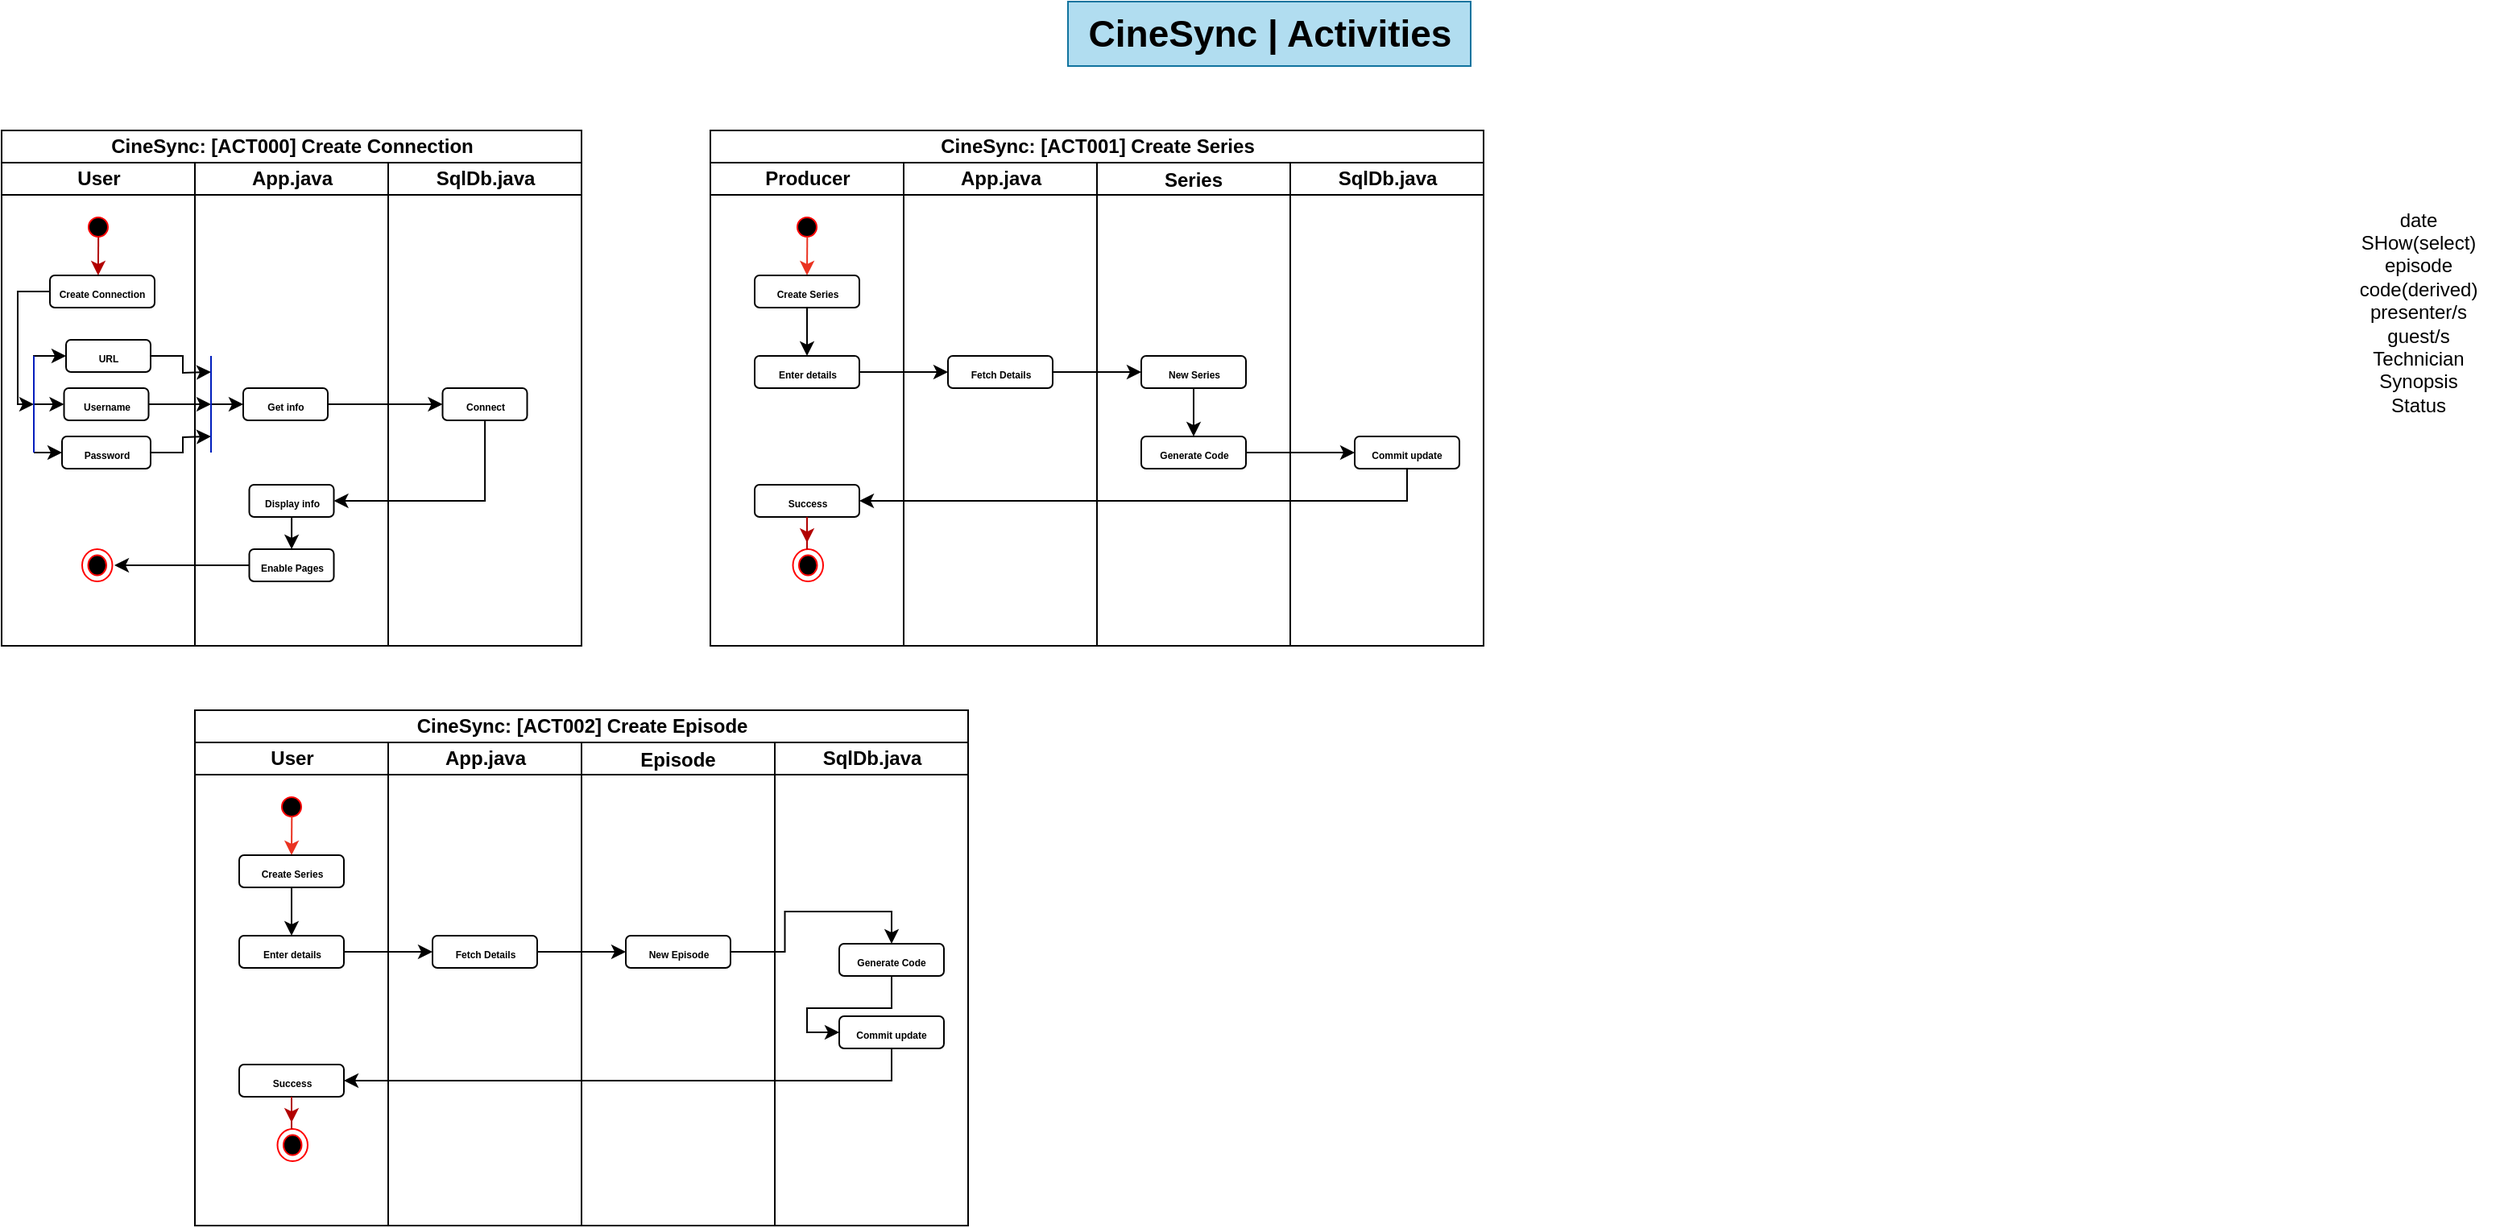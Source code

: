 <mxfile version="24.0.4" type="device" pages="3">
  <diagram name="Activities" id="UIfVNitclT8w5YAYvRgY">
    <mxGraphModel dx="875" dy="558" grid="1" gridSize="10" guides="1" tooltips="1" connect="1" arrows="1" fold="1" page="1" pageScale="1" pageWidth="1654" pageHeight="1169" math="0" shadow="0">
      <root>
        <mxCell id="0" />
        <mxCell id="1" parent="0" />
        <mxCell id="S3gtQ3fTsYC6B1I4pudv-4" value="CineSync: [ACT000] Create Connection" style="swimlane;childLayout=stackLayout;resizeParent=1;resizeParentMax=0;startSize=20;html=1;" vertex="1" parent="1">
          <mxGeometry x="40.0" y="80" width="360" height="320" as="geometry" />
        </mxCell>
        <mxCell id="S3gtQ3fTsYC6B1I4pudv-5" value="User" style="swimlane;startSize=20;html=1;" vertex="1" parent="S3gtQ3fTsYC6B1I4pudv-4">
          <mxGeometry y="20" width="120" height="300" as="geometry" />
        </mxCell>
        <mxCell id="S3gtQ3fTsYC6B1I4pudv-23" style="edgeStyle=orthogonalEdgeStyle;rounded=0;orthogonalLoop=1;jettySize=auto;html=1;entryX=0.5;entryY=0;entryDx=0;entryDy=0;exitX=0.549;exitY=0.776;exitDx=0;exitDy=0;exitPerimeter=0;fillColor=#e51400;strokeColor=#B20000;" edge="1" parent="S3gtQ3fTsYC6B1I4pudv-5">
          <mxGeometry relative="1" as="geometry">
            <mxPoint x="60.09" y="45.52" as="sourcePoint" />
            <mxPoint x="59.94" y="70" as="targetPoint" />
          </mxGeometry>
        </mxCell>
        <mxCell id="S3gtQ3fTsYC6B1I4pudv-8" value="" style="ellipse;html=1;shape=startState;fillColor=#000000;strokeColor=#ff0000;" vertex="1" parent="S3gtQ3fTsYC6B1I4pudv-5">
          <mxGeometry x="50" y="30" width="20" height="20" as="geometry" />
        </mxCell>
        <mxCell id="S3gtQ3fTsYC6B1I4pudv-19" style="edgeStyle=orthogonalEdgeStyle;rounded=0;orthogonalLoop=1;jettySize=auto;html=1;" edge="1" parent="S3gtQ3fTsYC6B1I4pudv-5" source="S3gtQ3fTsYC6B1I4pudv-11">
          <mxGeometry relative="1" as="geometry">
            <mxPoint x="20.0" y="150" as="targetPoint" />
            <Array as="points">
              <mxPoint x="10" y="80" />
              <mxPoint x="10" y="150" />
            </Array>
          </mxGeometry>
        </mxCell>
        <mxCell id="S3gtQ3fTsYC6B1I4pudv-11" value="&lt;font size=&quot;1&quot; style=&quot;&quot;&gt;&lt;b style=&quot;font-size: 6px;&quot;&gt;Create Connection&lt;/b&gt;&lt;/font&gt;" style="rounded=1;whiteSpace=wrap;html=1;" vertex="1" parent="S3gtQ3fTsYC6B1I4pudv-5">
          <mxGeometry x="30" y="70" width="65" height="20" as="geometry" />
        </mxCell>
        <mxCell id="S3gtQ3fTsYC6B1I4pudv-20" style="edgeStyle=orthogonalEdgeStyle;rounded=0;orthogonalLoop=1;jettySize=auto;html=1;startArrow=classic;startFill=1;endArrow=none;endFill=0;" edge="1" parent="S3gtQ3fTsYC6B1I4pudv-5" source="S3gtQ3fTsYC6B1I4pudv-12">
          <mxGeometry relative="1" as="geometry">
            <mxPoint x="20.0" y="140" as="targetPoint" />
          </mxGeometry>
        </mxCell>
        <mxCell id="S3gtQ3fTsYC6B1I4pudv-49" style="edgeStyle=orthogonalEdgeStyle;rounded=0;orthogonalLoop=1;jettySize=auto;html=1;" edge="1" parent="S3gtQ3fTsYC6B1I4pudv-5" source="S3gtQ3fTsYC6B1I4pudv-12">
          <mxGeometry relative="1" as="geometry">
            <mxPoint x="130.0" y="130" as="targetPoint" />
          </mxGeometry>
        </mxCell>
        <mxCell id="S3gtQ3fTsYC6B1I4pudv-12" value="&lt;font size=&quot;1&quot; style=&quot;&quot;&gt;&lt;b style=&quot;font-size: 6px;&quot;&gt;URL&lt;/b&gt;&lt;/font&gt;" style="rounded=1;whiteSpace=wrap;html=1;" vertex="1" parent="S3gtQ3fTsYC6B1I4pudv-5">
          <mxGeometry x="40" y="110" width="52.5" height="20" as="geometry" />
        </mxCell>
        <mxCell id="S3gtQ3fTsYC6B1I4pudv-21" style="edgeStyle=orthogonalEdgeStyle;rounded=0;orthogonalLoop=1;jettySize=auto;html=1;startArrow=classic;startFill=1;endArrow=none;endFill=0;" edge="1" parent="S3gtQ3fTsYC6B1I4pudv-5" source="S3gtQ3fTsYC6B1I4pudv-13">
          <mxGeometry relative="1" as="geometry">
            <mxPoint x="20.0" y="150" as="targetPoint" />
            <Array as="points">
              <mxPoint x="20" y="150" />
              <mxPoint x="20" y="150" />
            </Array>
          </mxGeometry>
        </mxCell>
        <mxCell id="S3gtQ3fTsYC6B1I4pudv-50" style="edgeStyle=orthogonalEdgeStyle;rounded=0;orthogonalLoop=1;jettySize=auto;html=1;" edge="1" parent="S3gtQ3fTsYC6B1I4pudv-5" source="S3gtQ3fTsYC6B1I4pudv-13">
          <mxGeometry relative="1" as="geometry">
            <mxPoint x="130.0" y="150" as="targetPoint" />
          </mxGeometry>
        </mxCell>
        <mxCell id="S3gtQ3fTsYC6B1I4pudv-13" value="&lt;font size=&quot;1&quot; style=&quot;&quot;&gt;&lt;b style=&quot;font-size: 6px;&quot;&gt;Username&lt;/b&gt;&lt;/font&gt;" style="rounded=1;whiteSpace=wrap;html=1;" vertex="1" parent="S3gtQ3fTsYC6B1I4pudv-5">
          <mxGeometry x="38.75" y="140" width="52.5" height="20" as="geometry" />
        </mxCell>
        <mxCell id="S3gtQ3fTsYC6B1I4pudv-22" style="edgeStyle=orthogonalEdgeStyle;rounded=0;orthogonalLoop=1;jettySize=auto;html=1;startArrow=classic;startFill=1;endArrow=none;endFill=0;" edge="1" parent="S3gtQ3fTsYC6B1I4pudv-5" source="S3gtQ3fTsYC6B1I4pudv-14">
          <mxGeometry relative="1" as="geometry">
            <mxPoint x="20.0" y="180" as="targetPoint" />
            <Array as="points">
              <mxPoint x="20" y="180" />
              <mxPoint x="20" y="180" />
            </Array>
          </mxGeometry>
        </mxCell>
        <mxCell id="S3gtQ3fTsYC6B1I4pudv-51" style="edgeStyle=orthogonalEdgeStyle;rounded=0;orthogonalLoop=1;jettySize=auto;html=1;" edge="1" parent="S3gtQ3fTsYC6B1I4pudv-5" source="S3gtQ3fTsYC6B1I4pudv-14">
          <mxGeometry relative="1" as="geometry">
            <mxPoint x="130.0" y="170" as="targetPoint" />
          </mxGeometry>
        </mxCell>
        <mxCell id="S3gtQ3fTsYC6B1I4pudv-14" value="&lt;font size=&quot;1&quot; style=&quot;&quot;&gt;&lt;b style=&quot;font-size: 6px;&quot;&gt;Password&lt;/b&gt;&lt;/font&gt;" style="rounded=1;whiteSpace=wrap;html=1;" vertex="1" parent="S3gtQ3fTsYC6B1I4pudv-5">
          <mxGeometry x="37.5" y="170" width="55" height="20" as="geometry" />
        </mxCell>
        <mxCell id="S3gtQ3fTsYC6B1I4pudv-17" value="" style="endArrow=none;html=1;rounded=0;fillColor=#0050ef;strokeColor=#001DBC;" edge="1" parent="S3gtQ3fTsYC6B1I4pudv-5">
          <mxGeometry width="50" height="50" relative="1" as="geometry">
            <mxPoint x="20.0" y="180" as="sourcePoint" />
            <mxPoint x="20.0" y="120" as="targetPoint" />
          </mxGeometry>
        </mxCell>
        <mxCell id="S3gtQ3fTsYC6B1I4pudv-36" value="" style="ellipse;html=1;shape=endState;fillColor=#000000;strokeColor=#ff0000;" vertex="1" parent="S3gtQ3fTsYC6B1I4pudv-5">
          <mxGeometry x="50" y="240" width="18.75" height="20" as="geometry" />
        </mxCell>
        <mxCell id="S3gtQ3fTsYC6B1I4pudv-6" value="App.java" style="swimlane;startSize=20;html=1;" vertex="1" parent="S3gtQ3fTsYC6B1I4pudv-4">
          <mxGeometry x="120" y="20" width="120" height="300" as="geometry" />
        </mxCell>
        <mxCell id="S3gtQ3fTsYC6B1I4pudv-52" style="edgeStyle=orthogonalEdgeStyle;rounded=0;orthogonalLoop=1;jettySize=auto;html=1;endArrow=none;endFill=0;startArrow=classic;startFill=1;" edge="1" parent="S3gtQ3fTsYC6B1I4pudv-6" source="S3gtQ3fTsYC6B1I4pudv-24">
          <mxGeometry relative="1" as="geometry">
            <mxPoint x="20.0" y="150" as="targetPoint" />
          </mxGeometry>
        </mxCell>
        <mxCell id="S3gtQ3fTsYC6B1I4pudv-24" value="&lt;font size=&quot;1&quot; style=&quot;&quot;&gt;&lt;b style=&quot;font-size: 6px;&quot;&gt;Get info&lt;/b&gt;&lt;/font&gt;" style="rounded=1;whiteSpace=wrap;html=1;" vertex="1" parent="S3gtQ3fTsYC6B1I4pudv-6">
          <mxGeometry x="30" y="140" width="52.5" height="20" as="geometry" />
        </mxCell>
        <mxCell id="S3gtQ3fTsYC6B1I4pudv-41" style="edgeStyle=orthogonalEdgeStyle;rounded=0;orthogonalLoop=1;jettySize=auto;html=1;entryX=0.5;entryY=0;entryDx=0;entryDy=0;" edge="1" parent="S3gtQ3fTsYC6B1I4pudv-6" source="S3gtQ3fTsYC6B1I4pudv-34" target="S3gtQ3fTsYC6B1I4pudv-35">
          <mxGeometry relative="1" as="geometry" />
        </mxCell>
        <mxCell id="S3gtQ3fTsYC6B1I4pudv-34" value="&lt;span style=&quot;font-size: 6px;&quot;&gt;&lt;b&gt;Display info&lt;/b&gt;&lt;/span&gt;" style="rounded=1;whiteSpace=wrap;html=1;" vertex="1" parent="S3gtQ3fTsYC6B1I4pudv-6">
          <mxGeometry x="33.75" y="200" width="52.5" height="20" as="geometry" />
        </mxCell>
        <mxCell id="S3gtQ3fTsYC6B1I4pudv-37" style="edgeStyle=orthogonalEdgeStyle;rounded=0;orthogonalLoop=1;jettySize=auto;html=1;" edge="1" parent="S3gtQ3fTsYC6B1I4pudv-6" source="S3gtQ3fTsYC6B1I4pudv-35">
          <mxGeometry relative="1" as="geometry">
            <mxPoint x="-50.0" y="250" as="targetPoint" />
          </mxGeometry>
        </mxCell>
        <mxCell id="S3gtQ3fTsYC6B1I4pudv-35" value="&lt;span style=&quot;font-size: 6px;&quot;&gt;&lt;b&gt;Enable Pages&lt;/b&gt;&lt;/span&gt;" style="rounded=1;whiteSpace=wrap;html=1;" vertex="1" parent="S3gtQ3fTsYC6B1I4pudv-6">
          <mxGeometry x="33.75" y="240" width="52.5" height="20" as="geometry" />
        </mxCell>
        <mxCell id="S3gtQ3fTsYC6B1I4pudv-18" value="" style="endArrow=none;html=1;rounded=0;fillColor=#0050ef;strokeColor=#001DBC;" edge="1" parent="S3gtQ3fTsYC6B1I4pudv-6">
          <mxGeometry width="50" height="50" relative="1" as="geometry">
            <mxPoint x="10.0" y="180" as="sourcePoint" />
            <mxPoint x="10.0" y="120" as="targetPoint" />
          </mxGeometry>
        </mxCell>
        <mxCell id="S3gtQ3fTsYC6B1I4pudv-7" value="SqlDb.java" style="swimlane;startSize=20;html=1;" vertex="1" parent="S3gtQ3fTsYC6B1I4pudv-4">
          <mxGeometry x="240" y="20" width="120" height="300" as="geometry">
            <mxRectangle x="240" y="20" width="40" height="280" as="alternateBounds" />
          </mxGeometry>
        </mxCell>
        <mxCell id="S3gtQ3fTsYC6B1I4pudv-25" value="&lt;font size=&quot;1&quot; style=&quot;&quot;&gt;&lt;b style=&quot;font-size: 6px;&quot;&gt;Connect&lt;/b&gt;&lt;/font&gt;" style="rounded=1;whiteSpace=wrap;html=1;" vertex="1" parent="S3gtQ3fTsYC6B1I4pudv-7">
          <mxGeometry x="33.75" y="140" width="52.5" height="20" as="geometry" />
        </mxCell>
        <mxCell id="S3gtQ3fTsYC6B1I4pudv-39" style="edgeStyle=orthogonalEdgeStyle;rounded=0;orthogonalLoop=1;jettySize=auto;html=1;" edge="1" parent="S3gtQ3fTsYC6B1I4pudv-4" source="S3gtQ3fTsYC6B1I4pudv-24" target="S3gtQ3fTsYC6B1I4pudv-25">
          <mxGeometry relative="1" as="geometry" />
        </mxCell>
        <mxCell id="S3gtQ3fTsYC6B1I4pudv-40" style="edgeStyle=orthogonalEdgeStyle;rounded=0;orthogonalLoop=1;jettySize=auto;html=1;entryX=1;entryY=0.5;entryDx=0;entryDy=0;" edge="1" parent="S3gtQ3fTsYC6B1I4pudv-4" source="S3gtQ3fTsYC6B1I4pudv-25" target="S3gtQ3fTsYC6B1I4pudv-34">
          <mxGeometry relative="1" as="geometry">
            <Array as="points">
              <mxPoint x="300" y="230" />
            </Array>
          </mxGeometry>
        </mxCell>
        <mxCell id="S3gtQ3fTsYC6B1I4pudv-53" value="&lt;b&gt;&lt;font face=&quot;Helvetica&quot; style=&quot;font-size: 23px;&quot;&gt;CineSync | Activities&lt;/font&gt;&lt;/b&gt;" style="text;html=1;align=center;verticalAlign=middle;resizable=0;points=[];autosize=1;strokeColor=#10739e;fillColor=#b1ddf0;" vertex="1" parent="1">
          <mxGeometry x="702" width="250" height="40" as="geometry" />
        </mxCell>
        <mxCell id="S3gtQ3fTsYC6B1I4pudv-54" value="date&lt;div&gt;SHow(select)&lt;/div&gt;&lt;div&gt;episode&lt;/div&gt;&lt;div&gt;code(derived)&lt;/div&gt;&lt;div&gt;presenter/s&lt;/div&gt;&lt;div&gt;guest/s&lt;/div&gt;&lt;div&gt;Technician&lt;/div&gt;&lt;div&gt;Synopsis&lt;/div&gt;&lt;div&gt;Status&lt;/div&gt;&lt;div&gt;&lt;br&gt;&lt;/div&gt;" style="text;html=1;align=center;verticalAlign=middle;resizable=0;points=[];autosize=1;strokeColor=none;fillColor=none;" vertex="1" parent="1">
          <mxGeometry x="1490" y="120" width="100" height="160" as="geometry" />
        </mxCell>
        <mxCell id="S3gtQ3fTsYC6B1I4pudv-55" value="CineSync: [ACT001] Create Series" style="swimlane;childLayout=stackLayout;resizeParent=1;resizeParentMax=0;startSize=20;html=1;" vertex="1" parent="1">
          <mxGeometry x="480.0" y="80" width="480" height="320" as="geometry" />
        </mxCell>
        <mxCell id="S3gtQ3fTsYC6B1I4pudv-56" value="Producer" style="swimlane;startSize=20;html=1;" vertex="1" parent="S3gtQ3fTsYC6B1I4pudv-55">
          <mxGeometry y="20" width="120" height="300" as="geometry" />
        </mxCell>
        <mxCell id="S3gtQ3fTsYC6B1I4pudv-59" value="" style="ellipse;html=1;shape=startState;fillColor=#000000;strokeColor=#ff0000;" vertex="1" parent="S3gtQ3fTsYC6B1I4pudv-56">
          <mxGeometry x="50" y="30" width="20" height="20" as="geometry" />
        </mxCell>
        <mxCell id="S3gtQ3fTsYC6B1I4pudv-60" style="edgeStyle=orthogonalEdgeStyle;rounded=0;orthogonalLoop=1;jettySize=auto;html=1;entryX=0.5;entryY=0;entryDx=0;entryDy=0;fillColor=#e51400;strokeColor=#ea3322;exitX=0.508;exitY=0.795;exitDx=0;exitDy=0;exitPerimeter=0;" edge="1" parent="S3gtQ3fTsYC6B1I4pudv-56" source="S3gtQ3fTsYC6B1I4pudv-59" target="S3gtQ3fTsYC6B1I4pudv-61">
          <mxGeometry relative="1" as="geometry">
            <mxPoint x="60.0" y="50" as="sourcePoint" />
            <mxPoint x="59.9" y="64.48" as="targetPoint" />
          </mxGeometry>
        </mxCell>
        <mxCell id="S3gtQ3fTsYC6B1I4pudv-68" style="edgeStyle=orthogonalEdgeStyle;rounded=0;orthogonalLoop=1;jettySize=auto;html=1;entryX=0.5;entryY=0;entryDx=0;entryDy=0;" edge="1" parent="S3gtQ3fTsYC6B1I4pudv-56" source="S3gtQ3fTsYC6B1I4pudv-61" target="S3gtQ3fTsYC6B1I4pudv-62">
          <mxGeometry relative="1" as="geometry" />
        </mxCell>
        <mxCell id="S3gtQ3fTsYC6B1I4pudv-61" value="&lt;font size=&quot;1&quot; style=&quot;&quot;&gt;&lt;b style=&quot;font-size: 6px;&quot;&gt;Create Series&lt;/b&gt;&lt;/font&gt;" style="rounded=1;whiteSpace=wrap;html=1;" vertex="1" parent="S3gtQ3fTsYC6B1I4pudv-56">
          <mxGeometry x="27.5" y="70" width="65" height="20" as="geometry" />
        </mxCell>
        <mxCell id="S3gtQ3fTsYC6B1I4pudv-62" value="&lt;font size=&quot;1&quot; style=&quot;&quot;&gt;&lt;b style=&quot;font-size: 6px;&quot;&gt;Enter details&lt;/b&gt;&lt;/font&gt;" style="rounded=1;whiteSpace=wrap;html=1;" vertex="1" parent="S3gtQ3fTsYC6B1I4pudv-56">
          <mxGeometry x="27.5" y="120" width="65" height="20" as="geometry" />
        </mxCell>
        <mxCell id="S3gtQ3fTsYC6B1I4pudv-66" value="&lt;font size=&quot;1&quot; style=&quot;&quot;&gt;&lt;b style=&quot;font-size: 6px;&quot;&gt;Success&lt;/b&gt;&lt;/font&gt;" style="rounded=1;whiteSpace=wrap;html=1;" vertex="1" parent="S3gtQ3fTsYC6B1I4pudv-56">
          <mxGeometry x="27.5" y="200" width="65" height="20" as="geometry" />
        </mxCell>
        <mxCell id="S3gtQ3fTsYC6B1I4pudv-67" value="" style="ellipse;html=1;shape=endState;fillColor=#000000;strokeColor=#ff0000;" vertex="1" parent="S3gtQ3fTsYC6B1I4pudv-56">
          <mxGeometry x="51.25" y="240" width="18.75" height="20" as="geometry" />
        </mxCell>
        <mxCell id="S3gtQ3fTsYC6B1I4pudv-73" style="edgeStyle=orthogonalEdgeStyle;rounded=0;orthogonalLoop=1;jettySize=auto;html=1;entryX=0.467;entryY=-0.197;entryDx=0;entryDy=0;entryPerimeter=0;fillColor=#e51400;strokeColor=#B20000;" edge="1" parent="S3gtQ3fTsYC6B1I4pudv-56" source="S3gtQ3fTsYC6B1I4pudv-66" target="S3gtQ3fTsYC6B1I4pudv-67">
          <mxGeometry relative="1" as="geometry" />
        </mxCell>
        <mxCell id="S3gtQ3fTsYC6B1I4pudv-57" value="App.java" style="swimlane;startSize=20;html=1;" vertex="1" parent="S3gtQ3fTsYC6B1I4pudv-55">
          <mxGeometry x="120" y="20" width="120" height="300" as="geometry" />
        </mxCell>
        <mxCell id="S3gtQ3fTsYC6B1I4pudv-63" value="&lt;font size=&quot;1&quot; style=&quot;&quot;&gt;&lt;b style=&quot;font-size: 6px;&quot;&gt;Fetch Details&lt;/b&gt;&lt;/font&gt;" style="rounded=1;whiteSpace=wrap;html=1;" vertex="1" parent="S3gtQ3fTsYC6B1I4pudv-57">
          <mxGeometry x="27.5" y="120" width="65" height="20" as="geometry" />
        </mxCell>
        <mxCell id="S3gtQ3fTsYC6B1I4pudv-96" value="Series" style="swimlane;startSize=20;" vertex="1" parent="S3gtQ3fTsYC6B1I4pudv-55">
          <mxGeometry x="240" y="20" width="120" height="300" as="geometry" />
        </mxCell>
        <mxCell id="S3gtQ3fTsYC6B1I4pudv-101" style="edgeStyle=orthogonalEdgeStyle;rounded=0;orthogonalLoop=1;jettySize=auto;html=1;entryX=0.5;entryY=0;entryDx=0;entryDy=0;" edge="1" parent="S3gtQ3fTsYC6B1I4pudv-96" source="S3gtQ3fTsYC6B1I4pudv-64" target="S3gtQ3fTsYC6B1I4pudv-99">
          <mxGeometry relative="1" as="geometry" />
        </mxCell>
        <mxCell id="S3gtQ3fTsYC6B1I4pudv-64" value="&lt;span style=&quot;font-size: 6px;&quot;&gt;&lt;b&gt;New Series&lt;/b&gt;&lt;/span&gt;" style="rounded=1;whiteSpace=wrap;html=1;" vertex="1" parent="S3gtQ3fTsYC6B1I4pudv-96">
          <mxGeometry x="27.5" y="120" width="65" height="20" as="geometry" />
        </mxCell>
        <mxCell id="S3gtQ3fTsYC6B1I4pudv-99" value="&lt;span style=&quot;font-size: 6px;&quot;&gt;&lt;b&gt;Generate Code&lt;/b&gt;&lt;/span&gt;" style="rounded=1;whiteSpace=wrap;html=1;" vertex="1" parent="S3gtQ3fTsYC6B1I4pudv-96">
          <mxGeometry x="27.5" y="170" width="65" height="20" as="geometry" />
        </mxCell>
        <mxCell id="S3gtQ3fTsYC6B1I4pudv-58" value="SqlDb.java" style="swimlane;startSize=20;html=1;" vertex="1" parent="S3gtQ3fTsYC6B1I4pudv-55">
          <mxGeometry x="360" y="20" width="120" height="300" as="geometry" />
        </mxCell>
        <mxCell id="S3gtQ3fTsYC6B1I4pudv-65" value="&lt;font size=&quot;1&quot; style=&quot;&quot;&gt;&lt;b style=&quot;font-size: 6px;&quot;&gt;Commit update&lt;/b&gt;&lt;/font&gt;" style="rounded=1;whiteSpace=wrap;html=1;" vertex="1" parent="S3gtQ3fTsYC6B1I4pudv-58">
          <mxGeometry x="40" y="170" width="65" height="20" as="geometry" />
        </mxCell>
        <mxCell id="S3gtQ3fTsYC6B1I4pudv-69" style="edgeStyle=orthogonalEdgeStyle;rounded=0;orthogonalLoop=1;jettySize=auto;html=1;entryX=0;entryY=0.5;entryDx=0;entryDy=0;" edge="1" parent="S3gtQ3fTsYC6B1I4pudv-55" source="S3gtQ3fTsYC6B1I4pudv-62" target="S3gtQ3fTsYC6B1I4pudv-63">
          <mxGeometry relative="1" as="geometry" />
        </mxCell>
        <mxCell id="S3gtQ3fTsYC6B1I4pudv-100" style="edgeStyle=orthogonalEdgeStyle;rounded=0;orthogonalLoop=1;jettySize=auto;html=1;entryX=0;entryY=0.5;entryDx=0;entryDy=0;" edge="1" parent="S3gtQ3fTsYC6B1I4pudv-55" source="S3gtQ3fTsYC6B1I4pudv-63" target="S3gtQ3fTsYC6B1I4pudv-64">
          <mxGeometry relative="1" as="geometry" />
        </mxCell>
        <mxCell id="S3gtQ3fTsYC6B1I4pudv-102" style="edgeStyle=orthogonalEdgeStyle;rounded=0;orthogonalLoop=1;jettySize=auto;html=1;entryX=0;entryY=0.5;entryDx=0;entryDy=0;" edge="1" parent="S3gtQ3fTsYC6B1I4pudv-55" source="S3gtQ3fTsYC6B1I4pudv-99" target="S3gtQ3fTsYC6B1I4pudv-65">
          <mxGeometry relative="1" as="geometry" />
        </mxCell>
        <mxCell id="S3gtQ3fTsYC6B1I4pudv-103" style="edgeStyle=orthogonalEdgeStyle;rounded=0;orthogonalLoop=1;jettySize=auto;html=1;entryX=1;entryY=0.5;entryDx=0;entryDy=0;" edge="1" parent="S3gtQ3fTsYC6B1I4pudv-55" source="S3gtQ3fTsYC6B1I4pudv-65" target="S3gtQ3fTsYC6B1I4pudv-66">
          <mxGeometry relative="1" as="geometry">
            <Array as="points">
              <mxPoint x="432" y="230" />
            </Array>
          </mxGeometry>
        </mxCell>
        <mxCell id="S3gtQ3fTsYC6B1I4pudv-104" value="CineSync: [ACT002] Create Episode" style="swimlane;childLayout=stackLayout;resizeParent=1;resizeParentMax=0;startSize=20;html=1;" vertex="1" parent="1">
          <mxGeometry x="160.0" y="440" width="480" height="320" as="geometry" />
        </mxCell>
        <mxCell id="S3gtQ3fTsYC6B1I4pudv-105" value="User" style="swimlane;startSize=20;html=1;" vertex="1" parent="S3gtQ3fTsYC6B1I4pudv-104">
          <mxGeometry y="20" width="120" height="300" as="geometry" />
        </mxCell>
        <mxCell id="S3gtQ3fTsYC6B1I4pudv-106" value="" style="ellipse;html=1;shape=startState;fillColor=#000000;strokeColor=#ff0000;" vertex="1" parent="S3gtQ3fTsYC6B1I4pudv-105">
          <mxGeometry x="50" y="30" width="20" height="20" as="geometry" />
        </mxCell>
        <mxCell id="S3gtQ3fTsYC6B1I4pudv-107" style="edgeStyle=orthogonalEdgeStyle;rounded=0;orthogonalLoop=1;jettySize=auto;html=1;entryX=0.5;entryY=0;entryDx=0;entryDy=0;fillColor=#e51400;strokeColor=#ea3322;exitX=0.508;exitY=0.795;exitDx=0;exitDy=0;exitPerimeter=0;" edge="1" parent="S3gtQ3fTsYC6B1I4pudv-105" source="S3gtQ3fTsYC6B1I4pudv-106" target="S3gtQ3fTsYC6B1I4pudv-109">
          <mxGeometry relative="1" as="geometry">
            <mxPoint x="60.0" y="50" as="sourcePoint" />
            <mxPoint x="59.9" y="64.48" as="targetPoint" />
          </mxGeometry>
        </mxCell>
        <mxCell id="S3gtQ3fTsYC6B1I4pudv-108" style="edgeStyle=orthogonalEdgeStyle;rounded=0;orthogonalLoop=1;jettySize=auto;html=1;entryX=0.5;entryY=0;entryDx=0;entryDy=0;" edge="1" parent="S3gtQ3fTsYC6B1I4pudv-105" source="S3gtQ3fTsYC6B1I4pudv-109" target="S3gtQ3fTsYC6B1I4pudv-110">
          <mxGeometry relative="1" as="geometry" />
        </mxCell>
        <mxCell id="S3gtQ3fTsYC6B1I4pudv-109" value="&lt;font size=&quot;1&quot; style=&quot;&quot;&gt;&lt;b style=&quot;font-size: 6px;&quot;&gt;Create Series&lt;/b&gt;&lt;/font&gt;" style="rounded=1;whiteSpace=wrap;html=1;" vertex="1" parent="S3gtQ3fTsYC6B1I4pudv-105">
          <mxGeometry x="27.5" y="70" width="65" height="20" as="geometry" />
        </mxCell>
        <mxCell id="S3gtQ3fTsYC6B1I4pudv-110" value="&lt;font size=&quot;1&quot; style=&quot;&quot;&gt;&lt;b style=&quot;font-size: 6px;&quot;&gt;Enter details&lt;/b&gt;&lt;/font&gt;" style="rounded=1;whiteSpace=wrap;html=1;" vertex="1" parent="S3gtQ3fTsYC6B1I4pudv-105">
          <mxGeometry x="27.5" y="120" width="65" height="20" as="geometry" />
        </mxCell>
        <mxCell id="S3gtQ3fTsYC6B1I4pudv-111" value="&lt;font size=&quot;1&quot; style=&quot;&quot;&gt;&lt;b style=&quot;font-size: 6px;&quot;&gt;Success&lt;/b&gt;&lt;/font&gt;" style="rounded=1;whiteSpace=wrap;html=1;" vertex="1" parent="S3gtQ3fTsYC6B1I4pudv-105">
          <mxGeometry x="27.5" y="200" width="65" height="20" as="geometry" />
        </mxCell>
        <mxCell id="S3gtQ3fTsYC6B1I4pudv-112" value="" style="ellipse;html=1;shape=endState;fillColor=#000000;strokeColor=#ff0000;" vertex="1" parent="S3gtQ3fTsYC6B1I4pudv-105">
          <mxGeometry x="51.25" y="240" width="18.75" height="20" as="geometry" />
        </mxCell>
        <mxCell id="S3gtQ3fTsYC6B1I4pudv-113" style="edgeStyle=orthogonalEdgeStyle;rounded=0;orthogonalLoop=1;jettySize=auto;html=1;entryX=0.467;entryY=-0.197;entryDx=0;entryDy=0;entryPerimeter=0;fillColor=#e51400;strokeColor=#B20000;" edge="1" parent="S3gtQ3fTsYC6B1I4pudv-105" source="S3gtQ3fTsYC6B1I4pudv-111" target="S3gtQ3fTsYC6B1I4pudv-112">
          <mxGeometry relative="1" as="geometry" />
        </mxCell>
        <mxCell id="S3gtQ3fTsYC6B1I4pudv-114" value="App.java" style="swimlane;startSize=20;html=1;" vertex="1" parent="S3gtQ3fTsYC6B1I4pudv-104">
          <mxGeometry x="120" y="20" width="120" height="300" as="geometry" />
        </mxCell>
        <mxCell id="S3gtQ3fTsYC6B1I4pudv-115" value="&lt;font size=&quot;1&quot; style=&quot;&quot;&gt;&lt;b style=&quot;font-size: 6px;&quot;&gt;Fetch Details&lt;/b&gt;&lt;/font&gt;" style="rounded=1;whiteSpace=wrap;html=1;" vertex="1" parent="S3gtQ3fTsYC6B1I4pudv-114">
          <mxGeometry x="27.5" y="120" width="65" height="20" as="geometry" />
        </mxCell>
        <mxCell id="S3gtQ3fTsYC6B1I4pudv-116" value="Episode" style="swimlane;startSize=20;" vertex="1" parent="S3gtQ3fTsYC6B1I4pudv-104">
          <mxGeometry x="240" y="20" width="120" height="300" as="geometry" />
        </mxCell>
        <mxCell id="S3gtQ3fTsYC6B1I4pudv-118" value="&lt;span style=&quot;font-size: 6px;&quot;&gt;&lt;b&gt;New Episode&lt;/b&gt;&lt;/span&gt;" style="rounded=1;whiteSpace=wrap;html=1;" vertex="1" parent="S3gtQ3fTsYC6B1I4pudv-116">
          <mxGeometry x="27.5" y="120" width="65" height="20" as="geometry" />
        </mxCell>
        <mxCell id="S3gtQ3fTsYC6B1I4pudv-120" value="SqlDb.java" style="swimlane;startSize=20;html=1;" vertex="1" parent="S3gtQ3fTsYC6B1I4pudv-104">
          <mxGeometry x="360" y="20" width="120" height="300" as="geometry" />
        </mxCell>
        <mxCell id="S3gtQ3fTsYC6B1I4pudv-121" value="&lt;font size=&quot;1&quot; style=&quot;&quot;&gt;&lt;b style=&quot;font-size: 6px;&quot;&gt;Commit update&lt;/b&gt;&lt;/font&gt;" style="rounded=1;whiteSpace=wrap;html=1;" vertex="1" parent="S3gtQ3fTsYC6B1I4pudv-120">
          <mxGeometry x="40" y="170" width="65" height="20" as="geometry" />
        </mxCell>
        <mxCell id="S3gtQ3fTsYC6B1I4pudv-119" value="&lt;span style=&quot;font-size: 6px;&quot;&gt;&lt;b&gt;Generate Code&lt;/b&gt;&lt;/span&gt;" style="rounded=1;whiteSpace=wrap;html=1;" vertex="1" parent="S3gtQ3fTsYC6B1I4pudv-120">
          <mxGeometry x="40" y="125" width="65" height="20" as="geometry" />
        </mxCell>
        <mxCell id="S3gtQ3fTsYC6B1I4pudv-124" style="edgeStyle=orthogonalEdgeStyle;rounded=0;orthogonalLoop=1;jettySize=auto;html=1;entryX=0;entryY=0.5;entryDx=0;entryDy=0;" edge="1" parent="S3gtQ3fTsYC6B1I4pudv-120" source="S3gtQ3fTsYC6B1I4pudv-119" target="S3gtQ3fTsYC6B1I4pudv-121">
          <mxGeometry relative="1" as="geometry" />
        </mxCell>
        <mxCell id="S3gtQ3fTsYC6B1I4pudv-122" style="edgeStyle=orthogonalEdgeStyle;rounded=0;orthogonalLoop=1;jettySize=auto;html=1;entryX=0;entryY=0.5;entryDx=0;entryDy=0;" edge="1" parent="S3gtQ3fTsYC6B1I4pudv-104" source="S3gtQ3fTsYC6B1I4pudv-110" target="S3gtQ3fTsYC6B1I4pudv-115">
          <mxGeometry relative="1" as="geometry" />
        </mxCell>
        <mxCell id="S3gtQ3fTsYC6B1I4pudv-123" style="edgeStyle=orthogonalEdgeStyle;rounded=0;orthogonalLoop=1;jettySize=auto;html=1;entryX=0;entryY=0.5;entryDx=0;entryDy=0;" edge="1" parent="S3gtQ3fTsYC6B1I4pudv-104" source="S3gtQ3fTsYC6B1I4pudv-115" target="S3gtQ3fTsYC6B1I4pudv-118">
          <mxGeometry relative="1" as="geometry" />
        </mxCell>
        <mxCell id="S3gtQ3fTsYC6B1I4pudv-125" style="edgeStyle=orthogonalEdgeStyle;rounded=0;orthogonalLoop=1;jettySize=auto;html=1;entryX=1;entryY=0.5;entryDx=0;entryDy=0;" edge="1" parent="S3gtQ3fTsYC6B1I4pudv-104" source="S3gtQ3fTsYC6B1I4pudv-121" target="S3gtQ3fTsYC6B1I4pudv-111">
          <mxGeometry relative="1" as="geometry">
            <Array as="points">
              <mxPoint x="432" y="230" />
            </Array>
          </mxGeometry>
        </mxCell>
        <mxCell id="S3gtQ3fTsYC6B1I4pudv-117" style="edgeStyle=orthogonalEdgeStyle;rounded=0;orthogonalLoop=1;jettySize=auto;html=1;entryX=0.5;entryY=0;entryDx=0;entryDy=0;" edge="1" parent="S3gtQ3fTsYC6B1I4pudv-104" source="S3gtQ3fTsYC6B1I4pudv-118" target="S3gtQ3fTsYC6B1I4pudv-119">
          <mxGeometry relative="1" as="geometry" />
        </mxCell>
      </root>
    </mxGraphModel>
  </diagram>
  <diagram id="u5wpU3WrpJctOiEX7_9g" name="ClassDiagram">
    <mxGraphModel dx="724" dy="461" grid="1" gridSize="10" guides="1" tooltips="1" connect="1" arrows="1" fold="1" page="1" pageScale="1" pageWidth="1654" pageHeight="1169" math="0" shadow="0">
      <root>
        <mxCell id="0" />
        <mxCell id="1" parent="0" />
        <mxCell id="scfyNtKJM2umNOfQmT3o-1" value="&lt;b&gt;&lt;font face=&quot;Helvetica&quot; style=&quot;font-size: 23px;&quot;&gt;CineSync | ClassDiagram&lt;/font&gt;&lt;/b&gt;" style="text;html=1;align=center;verticalAlign=middle;resizable=0;points=[];autosize=1;strokeColor=#10739e;fillColor=#b1ddf0;" vertex="1" parent="1">
          <mxGeometry x="677" width="300" height="40" as="geometry" />
        </mxCell>
      </root>
    </mxGraphModel>
  </diagram>
  <diagram id="07UUgfrwNicRW2OVDNZk" name="UserInterface">
    <mxGraphModel dx="1400" dy="892" grid="1" gridSize="10" guides="1" tooltips="1" connect="1" arrows="1" fold="1" page="1" pageScale="1" pageWidth="1654" pageHeight="1169" math="0" shadow="0">
      <root>
        <mxCell id="0" />
        <mxCell id="1" parent="0" />
        <mxCell id="iUIcCY41zZb957SF8Aq1-1" value="&lt;b&gt;&lt;font face=&quot;Helvetica&quot; style=&quot;font-size: 23px;&quot;&gt;CineSync | UserInterface&lt;/font&gt;&lt;/b&gt;" style="text;html=1;align=center;verticalAlign=middle;resizable=0;points=[];autosize=1;strokeColor=#10739e;fillColor=#b1ddf0;" vertex="1" parent="1">
          <mxGeometry x="682" width="290" height="40" as="geometry" />
        </mxCell>
        <mxCell id="qfSn08KO6wEl3H6FHj9G-1" value="" style="html=1;rounded=1;fillColor=#ffffff;strokeColor=#DFE1E5;fontSize=20;align=left;fontColor=#000000;shadow=1;arcSize=1;whiteSpace=wrap;spacing=20;verticalAlign=top;fontStyle=1;sketch=1;hachureGap=4;pointerEvents=0;fontFamily=Architects Daughter;fontSource=https%3A%2F%2Ffonts.googleapis.com%2Fcss%3Ffamily%3DArchitects%2BDaughter;" vertex="1" parent="1">
          <mxGeometry x="80" y="120" width="610" height="470" as="geometry" />
        </mxCell>
        <mxCell id="qfSn08KO6wEl3H6FHj9G-2" value="&lt;font style=&quot;font-size: 17px&quot;&gt;Settings&lt;/font&gt;&lt;div&gt;&lt;br&gt;&lt;/div&gt;&lt;div&gt;&lt;font style=&quot;&quot; color=&quot;#295dd6&quot;&gt;Connection&lt;/font&gt;&lt;/div&gt;&lt;br&gt;&lt;div&gt;&lt;/div&gt;&lt;div&gt;About&lt;/div&gt;&lt;br&gt;&lt;div&gt;&lt;font color=&quot;#0057d8&quot;&gt;&lt;/font&gt;&lt;/div&gt;&lt;div&gt;&lt;br&gt;&lt;/div&gt;" style="html=1;fillColor=none;strokeColor=none;fontSize=12;align=left;fontStyle=1;strokeWidth=2;fontColor=000000;verticalAlign=top;sketch=1;hachureGap=4;pointerEvents=0;fontFamily=Helvetica;" vertex="1" parent="qfSn08KO6wEl3H6FHj9G-1">
          <mxGeometry width="110" height="360" relative="1" as="geometry">
            <mxPoint x="20" y="20" as="offset" />
          </mxGeometry>
        </mxCell>
        <mxCell id="qfSn08KO6wEl3H6FHj9G-3" value="" style="shape=line;direction=south;strokeColor=#E0E1E6;strokeWidth=1;sketch=1;hachureGap=4;pointerEvents=0;fontFamily=Architects Daughter;fontSource=https%3A%2F%2Ffonts.googleapis.com%2Fcss%3Ffamily%3DArchitects%2BDaughter;fontSize=20;" vertex="1" parent="qfSn08KO6wEl3H6FHj9G-1">
          <mxGeometry width="10" height="330" relative="1" as="geometry">
            <mxPoint x="130" y="60" as="offset" />
          </mxGeometry>
        </mxCell>
        <mxCell id="qfSn08KO6wEl3H6FHj9G-4" value="Status" style="html=1;fillColor=none;strokeColor=none;fontSize=12;align=left;fontStyle=1;fontColor=000000;sketch=1;hachureGap=4;pointerEvents=0;fontFamily=Helvetica;" vertex="1" parent="qfSn08KO6wEl3H6FHj9G-1">
          <mxGeometry width="300" height="20" relative="1" as="geometry">
            <mxPoint x="158" y="40" as="offset" />
          </mxGeometry>
        </mxCell>
        <mxCell id="qfSn08KO6wEl3H6FHj9G-30" value="" style="html=1;rounded=1;fillColor=#ffffff;strokeColor=#DFE1E5;fontSize=20;align=left;fontColor=#000000;shadow=1;arcSize=1;whiteSpace=wrap;spacing=20;verticalAlign=top;fontStyle=1;sketch=1;hachureGap=4;pointerEvents=0;fontFamily=Helvetica;" vertex="1" parent="qfSn08KO6wEl3H6FHj9G-1">
          <mxGeometry x="158.442" y="210.003" width="406.006" height="209.821" as="geometry" />
        </mxCell>
        <mxCell id="qfSn08KO6wEl3H6FHj9G-46" value="&lt;b&gt;Create Connection&lt;/b&gt;" style="text;html=1;align=left;verticalAlign=middle;resizable=0;points=[];autosize=1;strokeColor=none;fillColor=none;" vertex="1" parent="qfSn08KO6wEl3H6FHj9G-30">
          <mxGeometry x="9.903" y="5.118" width="130" height="30" as="geometry" />
        </mxCell>
        <mxCell id="qfSn08KO6wEl3H6FHj9G-54" value="" style="group" vertex="1" connectable="0" parent="qfSn08KO6wEl3H6FHj9G-30">
          <mxGeometry x="21.558" y="35.117" width="240" height="45" as="geometry" />
        </mxCell>
        <mxCell id="qfSn08KO6wEl3H6FHj9G-50" value="" style="rounded=1;arcSize=9;fillColor=#F7F8F9;align=left;spacingLeft=5;strokeColor=#DEE1E6;html=1;strokeWidth=2;fontSize=12" vertex="1" parent="qfSn08KO6wEl3H6FHj9G-54">
          <mxGeometry y="20" width="230" height="15" as="geometry" />
        </mxCell>
        <mxCell id="qfSn08KO6wEl3H6FHj9G-49" value="URL:Port:Instance" style="fillColor=none;strokeColor=none;html=1;fontSize=11;fontStyle=0;align=left;fontColor=#596780;fontStyle=1;fontSize=11" vertex="1" parent="qfSn08KO6wEl3H6FHj9G-54">
          <mxGeometry width="240" height="20" as="geometry" />
        </mxCell>
        <mxCell id="qfSn08KO6wEl3H6FHj9G-55" value="" style="group" vertex="1" connectable="0" parent="qfSn08KO6wEl3H6FHj9G-30">
          <mxGeometry x="21.558" y="95.117" width="240" height="45" as="geometry" />
        </mxCell>
        <mxCell id="qfSn08KO6wEl3H6FHj9G-56" value="" style="rounded=1;arcSize=9;fillColor=#F7F8F9;align=left;spacingLeft=5;strokeColor=#DEE1E6;html=1;strokeWidth=2;fontSize=12" vertex="1" parent="qfSn08KO6wEl3H6FHj9G-55">
          <mxGeometry y="20" width="230" height="15" as="geometry" />
        </mxCell>
        <mxCell id="qfSn08KO6wEl3H6FHj9G-57" value="Username" style="fillColor=none;strokeColor=none;html=1;fontSize=11;fontStyle=0;align=left;fontColor=#596780;fontStyle=1;fontSize=11" vertex="1" parent="qfSn08KO6wEl3H6FHj9G-55">
          <mxGeometry width="240" height="20" as="geometry" />
        </mxCell>
        <mxCell id="qfSn08KO6wEl3H6FHj9G-58" value="" style="group" vertex="1" connectable="0" parent="qfSn08KO6wEl3H6FHj9G-30">
          <mxGeometry x="21.558" y="145.117" width="240" height="45" as="geometry" />
        </mxCell>
        <mxCell id="qfSn08KO6wEl3H6FHj9G-59" value="" style="rounded=1;arcSize=9;fillColor=#F7F8F9;align=left;spacingLeft=5;strokeColor=#DEE1E6;html=1;strokeWidth=2;fontSize=12" vertex="1" parent="qfSn08KO6wEl3H6FHj9G-58">
          <mxGeometry y="20" width="230" height="15" as="geometry" />
        </mxCell>
        <mxCell id="qfSn08KO6wEl3H6FHj9G-60" value="Password" style="fillColor=none;strokeColor=none;html=1;fontSize=11;fontStyle=0;align=left;fontColor=#596780;fontStyle=1;fontSize=11" vertex="1" parent="qfSn08KO6wEl3H6FHj9G-58">
          <mxGeometry width="240" height="20" as="geometry" />
        </mxCell>
        <mxCell id="qfSn08KO6wEl3H6FHj9G-67" value="Connect" style="dashed=0;html=1;rounded=1;fillColor=#DFE1E6;strokeColor=#DFE1E6;fontSize=12;align=center;fontStyle=1;strokeWidth=2;fontColor=#42526E" vertex="1" parent="qfSn08KO6wEl3H6FHj9G-30">
          <mxGeometry x="291.56" y="160" width="88.44" height="20.12" as="geometry" />
        </mxCell>
        <mxCell id="qfSn08KO6wEl3H6FHj9G-48" value="Disconnect" style="dashed=0;html=1;rounded=1;fillColor=#BA3200;strokeColor=#BA3200;fontSize=12;align=center;fontStyle=1;strokeWidth=2;fontColor=#ffffff" vertex="1" parent="qfSn08KO6wEl3H6FHj9G-1">
          <mxGeometry x="276.44" y="180" width="170" height="20" as="geometry" />
        </mxCell>
        <mxCell id="qfSn08KO6wEl3H6FHj9G-72" value="" style="dashed=0;html=1;rounded=1;fillColor=#DFE1E6;strokeColor=#DFE1E6;fontSize=12;align=center;fontStyle=1;strokeWidth=2;fontColor=#42526E" vertex="1" parent="qfSn08KO6wEl3H6FHj9G-1">
          <mxGeometry x="160" y="60" width="404.45" height="100" as="geometry" />
        </mxCell>
        <mxCell id="qfSn08KO6wEl3H6FHj9G-73" value="Server" style="text;html=1;align=left;verticalAlign=middle;resizable=0;points=[];autosize=1;strokeColor=none;fillColor=none;" vertex="1" parent="qfSn08KO6wEl3H6FHj9G-1">
          <mxGeometry x="310" y="70" width="60" height="30" as="geometry" />
        </mxCell>
        <mxCell id="qfSn08KO6wEl3H6FHj9G-74" value="Port" style="text;html=1;align=left;verticalAlign=middle;resizable=0;points=[];autosize=1;strokeColor=none;fillColor=none;" vertex="1" parent="qfSn08KO6wEl3H6FHj9G-1">
          <mxGeometry x="310" y="95" width="50" height="30" as="geometry" />
        </mxCell>
        <mxCell id="qfSn08KO6wEl3H6FHj9G-75" value="Instance" style="text;html=1;align=left;verticalAlign=middle;resizable=0;points=[];autosize=1;strokeColor=none;fillColor=none;" vertex="1" parent="qfSn08KO6wEl3H6FHj9G-1">
          <mxGeometry x="310" y="125" width="70" height="30" as="geometry" />
        </mxCell>
        <mxCell id="qfSn08KO6wEl3H6FHj9G-76" value="server.fg.dfc.ac.za" style="text;html=1;align=left;verticalAlign=middle;resizable=0;points=[];autosize=1;strokeColor=none;fillColor=none;" vertex="1" parent="qfSn08KO6wEl3H6FHj9G-1">
          <mxGeometry x="410" y="70" width="120" height="30" as="geometry" />
        </mxCell>
        <mxCell id="qfSn08KO6wEl3H6FHj9G-77" value="1891" style="text;html=1;align=left;verticalAlign=middle;resizable=0;points=[];autosize=1;strokeColor=none;fillColor=none;" vertex="1" parent="qfSn08KO6wEl3H6FHj9G-1">
          <mxGeometry x="410" y="95" width="50" height="30" as="geometry" />
        </mxCell>
        <mxCell id="qfSn08KO6wEl3H6FHj9G-78" value="DS01" style="text;html=1;align=left;verticalAlign=middle;resizable=0;points=[];autosize=1;strokeColor=none;fillColor=none;" vertex="1" parent="qfSn08KO6wEl3H6FHj9G-1">
          <mxGeometry x="410" y="125" width="50" height="30" as="geometry" />
        </mxCell>
        <mxCell id="qfSn08KO6wEl3H6FHj9G-71" value="&lt;b&gt;&lt;font color=&quot;#5db182&quot;&gt;Connected&lt;/font&gt;&lt;/b&gt;" style="text;html=1;align=center;verticalAlign=middle;resizable=0;points=[];autosize=1;strokeColor=none;fillColor=none;" vertex="1" parent="qfSn08KO6wEl3H6FHj9G-1">
          <mxGeometry x="190" y="70" width="90" height="30" as="geometry" />
        </mxCell>
        <mxCell id="qfSn08KO6wEl3H6FHj9G-69" value="" style="shape=ellipse;fillColor=#36B37E;strokeColor=#ffffff;strokeWidth=2;sketch=0;" vertex="1" parent="qfSn08KO6wEl3H6FHj9G-1">
          <mxGeometry x="180" y="80" width="10" height="10" as="geometry">
            <mxPoint x="28" y="-21" as="offset" />
          </mxGeometry>
        </mxCell>
        <mxCell id="qfSn08KO6wEl3H6FHj9G-107" value="" style="html=1;rounded=1;fillColor=#ffffff;strokeColor=#DFE1E5;fontSize=20;align=left;fontColor=#000000;shadow=1;arcSize=1;whiteSpace=wrap;spacing=20;verticalAlign=top;fontStyle=1;sketch=1;hachureGap=4;pointerEvents=0;fontFamily=Architects Daughter;fontSource=https%3A%2F%2Ffonts.googleapis.com%2Fcss%3Ffamily%3DArchitects%2BDaughter;" vertex="1" parent="1">
          <mxGeometry x="80" y="680" width="610" height="470" as="geometry" />
        </mxCell>
        <mxCell id="qfSn08KO6wEl3H6FHj9G-108" value="&lt;font style=&quot;font-size: 17px&quot;&gt;Settings&lt;/font&gt;&lt;div&gt;&lt;br&gt;&lt;/div&gt;&lt;div&gt;&lt;font style=&quot;&quot; color=&quot;#295dd6&quot;&gt;Connection&lt;/font&gt;&lt;/div&gt;&lt;br&gt;&lt;div&gt;&lt;/div&gt;&lt;div&gt;About&lt;/div&gt;&lt;br&gt;&lt;div&gt;&lt;font color=&quot;#0057d8&quot;&gt;&lt;/font&gt;&lt;/div&gt;&lt;div&gt;&lt;br&gt;&lt;/div&gt;" style="html=1;fillColor=none;strokeColor=none;fontSize=12;align=left;fontStyle=1;strokeWidth=2;fontColor=000000;verticalAlign=top;sketch=1;hachureGap=4;pointerEvents=0;fontFamily=Helvetica;" vertex="1" parent="qfSn08KO6wEl3H6FHj9G-107">
          <mxGeometry width="110" height="360" relative="1" as="geometry">
            <mxPoint x="20" y="20" as="offset" />
          </mxGeometry>
        </mxCell>
        <mxCell id="qfSn08KO6wEl3H6FHj9G-109" value="" style="shape=line;direction=south;strokeColor=#E0E1E6;strokeWidth=1;sketch=1;hachureGap=4;pointerEvents=0;fontFamily=Architects Daughter;fontSource=https%3A%2F%2Ffonts.googleapis.com%2Fcss%3Ffamily%3DArchitects%2BDaughter;fontSize=20;" vertex="1" parent="qfSn08KO6wEl3H6FHj9G-107">
          <mxGeometry width="10" height="330" relative="1" as="geometry">
            <mxPoint x="130" y="60" as="offset" />
          </mxGeometry>
        </mxCell>
        <mxCell id="qfSn08KO6wEl3H6FHj9G-110" value="Status" style="html=1;fillColor=none;strokeColor=none;fontSize=12;align=left;fontStyle=1;fontColor=000000;sketch=1;hachureGap=4;pointerEvents=0;fontFamily=Helvetica;" vertex="1" parent="qfSn08KO6wEl3H6FHj9G-107">
          <mxGeometry width="300" height="20" relative="1" as="geometry">
            <mxPoint x="158" y="40" as="offset" />
          </mxGeometry>
        </mxCell>
        <mxCell id="qfSn08KO6wEl3H6FHj9G-111" value="" style="html=1;rounded=1;fillColor=#ffffff;strokeColor=#DFE1E5;fontSize=20;align=left;fontColor=#000000;shadow=1;arcSize=1;whiteSpace=wrap;spacing=20;verticalAlign=top;fontStyle=1;sketch=1;hachureGap=4;pointerEvents=0;fontFamily=Helvetica;" vertex="1" parent="qfSn08KO6wEl3H6FHj9G-107">
          <mxGeometry x="158.442" y="210.003" width="406.006" height="209.821" as="geometry" />
        </mxCell>
        <mxCell id="qfSn08KO6wEl3H6FHj9G-112" value="&lt;b&gt;Create Connection&lt;/b&gt;" style="text;html=1;align=left;verticalAlign=middle;resizable=0;points=[];autosize=1;strokeColor=none;fillColor=none;" vertex="1" parent="qfSn08KO6wEl3H6FHj9G-111">
          <mxGeometry x="9.903" y="5.118" width="130" height="30" as="geometry" />
        </mxCell>
        <mxCell id="qfSn08KO6wEl3H6FHj9G-122" value="Connect" style="dashed=0;html=1;rounded=1;fillColor=#0057D8;strokeColor=none;fontSize=12;align=center;fontStyle=0;strokeWidth=2;fontColor=#ffffff;sketch=0;hachureGap=4;pointerEvents=0;fontFamily=Helvetica;" vertex="1" parent="qfSn08KO6wEl3H6FHj9G-111">
          <mxGeometry x="1" y="1" width="89" height="24" relative="1" as="geometry">
            <mxPoint x="-114" y="-44" as="offset" />
          </mxGeometry>
        </mxCell>
        <mxCell id="qfSn08KO6wEl3H6FHj9G-138" value="" style="group" vertex="1" connectable="0" parent="qfSn08KO6wEl3H6FHj9G-111">
          <mxGeometry x="9.898" y="40.087" width="240" height="34.82" as="geometry" />
        </mxCell>
        <mxCell id="qfSn08KO6wEl3H6FHj9G-65" value="URL:Port:Instance" style="fillColor=none;strokeColor=none;html=1;fontSize=11;fontStyle=0;align=left;fontColor=#596780;fontStyle=1;fontSize=11" vertex="1" parent="qfSn08KO6wEl3H6FHj9G-138">
          <mxGeometry width="240" height="20" as="geometry" />
        </mxCell>
        <mxCell id="qfSn08KO6wEl3H6FHj9G-66" value="server.fg.dfc.ac.za:1891:DS01" style="rounded=1;arcSize=9;align=left;spacingLeft=5;strokeColor=#4C9AFF;html=1;strokeWidth=2;fontSize=12" vertex="1" parent="qfSn08KO6wEl3H6FHj9G-138">
          <mxGeometry y="20" width="230" height="14.82" as="geometry" />
        </mxCell>
        <mxCell id="qfSn08KO6wEl3H6FHj9G-139" value="" style="group" vertex="1" connectable="0" parent="qfSn08KO6wEl3H6FHj9G-111">
          <mxGeometry x="9.898" y="84.907" width="240" height="34.82" as="geometry" />
        </mxCell>
        <mxCell id="qfSn08KO6wEl3H6FHj9G-140" value="Username" style="fillColor=none;strokeColor=none;html=1;fontSize=11;fontStyle=0;align=left;fontColor=#596780;fontStyle=1;fontSize=11" vertex="1" parent="qfSn08KO6wEl3H6FHj9G-139">
          <mxGeometry width="240" height="20" as="geometry" />
        </mxCell>
        <mxCell id="qfSn08KO6wEl3H6FHj9G-141" value="SamKim" style="rounded=1;arcSize=9;align=left;spacingLeft=5;strokeColor=#4C9AFF;html=1;strokeWidth=2;fontSize=12" vertex="1" parent="qfSn08KO6wEl3H6FHj9G-139">
          <mxGeometry y="20" width="230" height="14.82" as="geometry" />
        </mxCell>
        <mxCell id="qfSn08KO6wEl3H6FHj9G-142" value="" style="group" vertex="1" connectable="0" parent="qfSn08KO6wEl3H6FHj9G-111">
          <mxGeometry x="9.898" y="134.907" width="240" height="34.82" as="geometry" />
        </mxCell>
        <mxCell id="qfSn08KO6wEl3H6FHj9G-143" value="Password" style="fillColor=none;strokeColor=none;html=1;fontSize=11;fontStyle=0;align=left;fontColor=#596780;fontStyle=1;fontSize=11" vertex="1" parent="qfSn08KO6wEl3H6FHj9G-142">
          <mxGeometry width="240" height="20" as="geometry" />
        </mxCell>
        <mxCell id="qfSn08KO6wEl3H6FHj9G-144" value="*************" style="rounded=1;arcSize=9;align=left;spacingLeft=5;strokeColor=#4C9AFF;html=1;strokeWidth=2;fontSize=12" vertex="1" parent="qfSn08KO6wEl3H6FHj9G-142">
          <mxGeometry y="20" width="230" height="14.82" as="geometry" />
        </mxCell>
        <mxCell id="qfSn08KO6wEl3H6FHj9G-125" value="" style="dashed=0;html=1;rounded=1;fillColor=#DFE1E6;strokeColor=#DFE1E6;fontSize=12;align=center;fontStyle=1;strokeWidth=2;fontColor=#42526E" vertex="1" parent="qfSn08KO6wEl3H6FHj9G-107">
          <mxGeometry x="160" y="60" width="404.45" height="100" as="geometry" />
        </mxCell>
        <mxCell id="qfSn08KO6wEl3H6FHj9G-126" value="Server" style="text;html=1;align=left;verticalAlign=middle;resizable=0;points=[];autosize=1;strokeColor=none;fillColor=none;" vertex="1" parent="qfSn08KO6wEl3H6FHj9G-107">
          <mxGeometry x="310" y="70" width="60" height="30" as="geometry" />
        </mxCell>
        <mxCell id="qfSn08KO6wEl3H6FHj9G-127" value="Port" style="text;html=1;align=left;verticalAlign=middle;resizable=0;points=[];autosize=1;strokeColor=none;fillColor=none;" vertex="1" parent="qfSn08KO6wEl3H6FHj9G-107">
          <mxGeometry x="310" y="95" width="50" height="30" as="geometry" />
        </mxCell>
        <mxCell id="qfSn08KO6wEl3H6FHj9G-128" value="Instance" style="text;html=1;align=left;verticalAlign=middle;resizable=0;points=[];autosize=1;strokeColor=none;fillColor=none;" vertex="1" parent="qfSn08KO6wEl3H6FHj9G-107">
          <mxGeometry x="310" y="125" width="70" height="30" as="geometry" />
        </mxCell>
        <mxCell id="qfSn08KO6wEl3H6FHj9G-132" value="&lt;b&gt;&lt;font color=&quot;#ff3333&quot;&gt;Disconnected&lt;/font&gt;&lt;/b&gt;" style="text;html=1;align=left;verticalAlign=middle;resizable=0;points=[];autosize=1;strokeColor=none;fillColor=none;" vertex="1" parent="qfSn08KO6wEl3H6FHj9G-107">
          <mxGeometry x="200" y="70" width="100" height="30" as="geometry" />
        </mxCell>
        <mxCell id="qfSn08KO6wEl3H6FHj9G-133" value="" style="shape=ellipse;fillColor=#e51400;strokeColor=#B20000;strokeWidth=2;sketch=0;fontColor=#ffffff;" vertex="1" parent="qfSn08KO6wEl3H6FHj9G-107">
          <mxGeometry x="180" y="80" width="10" height="10" as="geometry">
            <mxPoint x="28" y="-21" as="offset" />
          </mxGeometry>
        </mxCell>
        <mxCell id="qfSn08KO6wEl3H6FHj9G-64" value="Disconnect" style="dashed=0;html=1;rounded=1;fillColor=#DFE1E6;strokeColor=#DFE1E6;fontSize=12;align=center;fontStyle=1;strokeWidth=2;fontColor=#42526E" vertex="1" parent="qfSn08KO6wEl3H6FHj9G-107">
          <mxGeometry x="260" y="180" width="170" height="20" as="geometry" />
        </mxCell>
        <mxCell id="qfSn08KO6wEl3H6FHj9G-145" value="Settings | Connection [Connected]" style="dashed=0;html=1;rounded=1;fillColor=#FFAB00;strokeColor=#FFAB00;fontSize=12;align=center;fontStyle=1;strokeWidth=2;fontColor=#42526E" vertex="1" parent="1">
          <mxGeometry x="80" y="90" width="200" height="20" as="geometry" />
        </mxCell>
        <mxCell id="qfSn08KO6wEl3H6FHj9G-146" value="Settings | Connection [Disonnected]" style="dashed=0;html=1;rounded=1;fillColor=#FFAB00;strokeColor=#FFAB00;fontSize=12;align=center;fontStyle=1;strokeWidth=2;fontColor=#42526E" vertex="1" parent="1">
          <mxGeometry x="80" y="650" width="210" height="20" as="geometry" />
        </mxCell>
      </root>
    </mxGraphModel>
  </diagram>
</mxfile>
